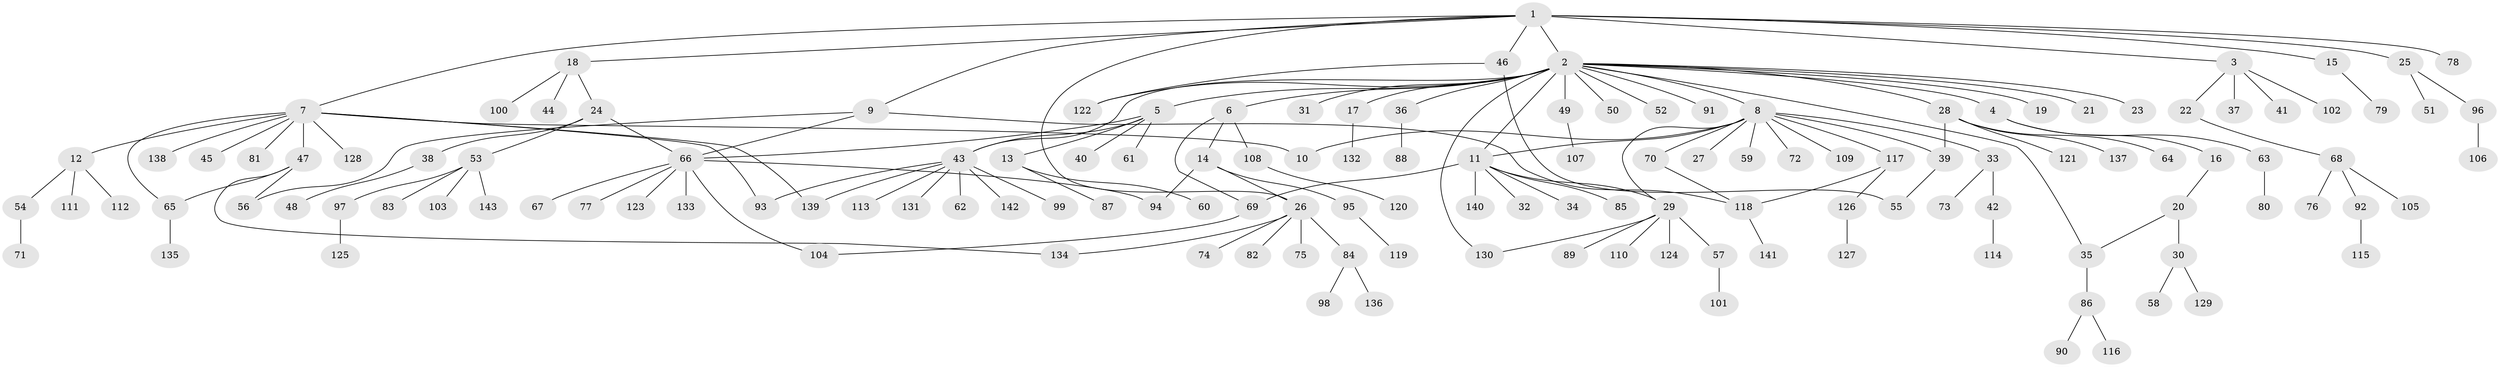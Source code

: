 // Generated by graph-tools (version 1.1) at 2025/11/02/27/25 16:11:14]
// undirected, 143 vertices, 164 edges
graph export_dot {
graph [start="1"]
  node [color=gray90,style=filled];
  1;
  2;
  3;
  4;
  5;
  6;
  7;
  8;
  9;
  10;
  11;
  12;
  13;
  14;
  15;
  16;
  17;
  18;
  19;
  20;
  21;
  22;
  23;
  24;
  25;
  26;
  27;
  28;
  29;
  30;
  31;
  32;
  33;
  34;
  35;
  36;
  37;
  38;
  39;
  40;
  41;
  42;
  43;
  44;
  45;
  46;
  47;
  48;
  49;
  50;
  51;
  52;
  53;
  54;
  55;
  56;
  57;
  58;
  59;
  60;
  61;
  62;
  63;
  64;
  65;
  66;
  67;
  68;
  69;
  70;
  71;
  72;
  73;
  74;
  75;
  76;
  77;
  78;
  79;
  80;
  81;
  82;
  83;
  84;
  85;
  86;
  87;
  88;
  89;
  90;
  91;
  92;
  93;
  94;
  95;
  96;
  97;
  98;
  99;
  100;
  101;
  102;
  103;
  104;
  105;
  106;
  107;
  108;
  109;
  110;
  111;
  112;
  113;
  114;
  115;
  116;
  117;
  118;
  119;
  120;
  121;
  122;
  123;
  124;
  125;
  126;
  127;
  128;
  129;
  130;
  131;
  132;
  133;
  134;
  135;
  136;
  137;
  138;
  139;
  140;
  141;
  142;
  143;
  1 -- 2;
  1 -- 3;
  1 -- 7;
  1 -- 9;
  1 -- 15;
  1 -- 18;
  1 -- 25;
  1 -- 26;
  1 -- 46;
  1 -- 78;
  2 -- 4;
  2 -- 5;
  2 -- 6;
  2 -- 8;
  2 -- 11;
  2 -- 17;
  2 -- 19;
  2 -- 21;
  2 -- 23;
  2 -- 28;
  2 -- 31;
  2 -- 35;
  2 -- 36;
  2 -- 43;
  2 -- 49;
  2 -- 50;
  2 -- 52;
  2 -- 91;
  2 -- 122;
  2 -- 130;
  3 -- 22;
  3 -- 37;
  3 -- 41;
  3 -- 102;
  4 -- 16;
  4 -- 63;
  5 -- 13;
  5 -- 40;
  5 -- 43;
  5 -- 61;
  5 -- 66;
  6 -- 14;
  6 -- 69;
  6 -- 108;
  7 -- 10;
  7 -- 12;
  7 -- 45;
  7 -- 47;
  7 -- 65;
  7 -- 81;
  7 -- 93;
  7 -- 128;
  7 -- 138;
  7 -- 139;
  8 -- 10;
  8 -- 11;
  8 -- 27;
  8 -- 29;
  8 -- 33;
  8 -- 39;
  8 -- 59;
  8 -- 70;
  8 -- 72;
  8 -- 109;
  8 -- 117;
  9 -- 56;
  9 -- 66;
  9 -- 118;
  11 -- 29;
  11 -- 32;
  11 -- 34;
  11 -- 69;
  11 -- 85;
  11 -- 140;
  12 -- 54;
  12 -- 111;
  12 -- 112;
  13 -- 60;
  13 -- 87;
  14 -- 26;
  14 -- 94;
  14 -- 95;
  15 -- 79;
  16 -- 20;
  17 -- 132;
  18 -- 24;
  18 -- 44;
  18 -- 100;
  20 -- 30;
  20 -- 35;
  22 -- 68;
  24 -- 38;
  24 -- 53;
  24 -- 66;
  25 -- 51;
  25 -- 96;
  26 -- 74;
  26 -- 75;
  26 -- 82;
  26 -- 84;
  26 -- 134;
  28 -- 39;
  28 -- 64;
  28 -- 121;
  28 -- 137;
  29 -- 57;
  29 -- 89;
  29 -- 110;
  29 -- 124;
  29 -- 130;
  30 -- 58;
  30 -- 129;
  33 -- 42;
  33 -- 73;
  35 -- 86;
  36 -- 88;
  38 -- 48;
  39 -- 55;
  42 -- 114;
  43 -- 62;
  43 -- 93;
  43 -- 99;
  43 -- 113;
  43 -- 131;
  43 -- 139;
  43 -- 142;
  46 -- 55;
  46 -- 122;
  47 -- 56;
  47 -- 65;
  47 -- 134;
  49 -- 107;
  53 -- 83;
  53 -- 97;
  53 -- 103;
  53 -- 143;
  54 -- 71;
  57 -- 101;
  63 -- 80;
  65 -- 135;
  66 -- 67;
  66 -- 77;
  66 -- 94;
  66 -- 104;
  66 -- 123;
  66 -- 133;
  68 -- 76;
  68 -- 92;
  68 -- 105;
  69 -- 104;
  70 -- 118;
  84 -- 98;
  84 -- 136;
  86 -- 90;
  86 -- 116;
  92 -- 115;
  95 -- 119;
  96 -- 106;
  97 -- 125;
  108 -- 120;
  117 -- 118;
  117 -- 126;
  118 -- 141;
  126 -- 127;
}
